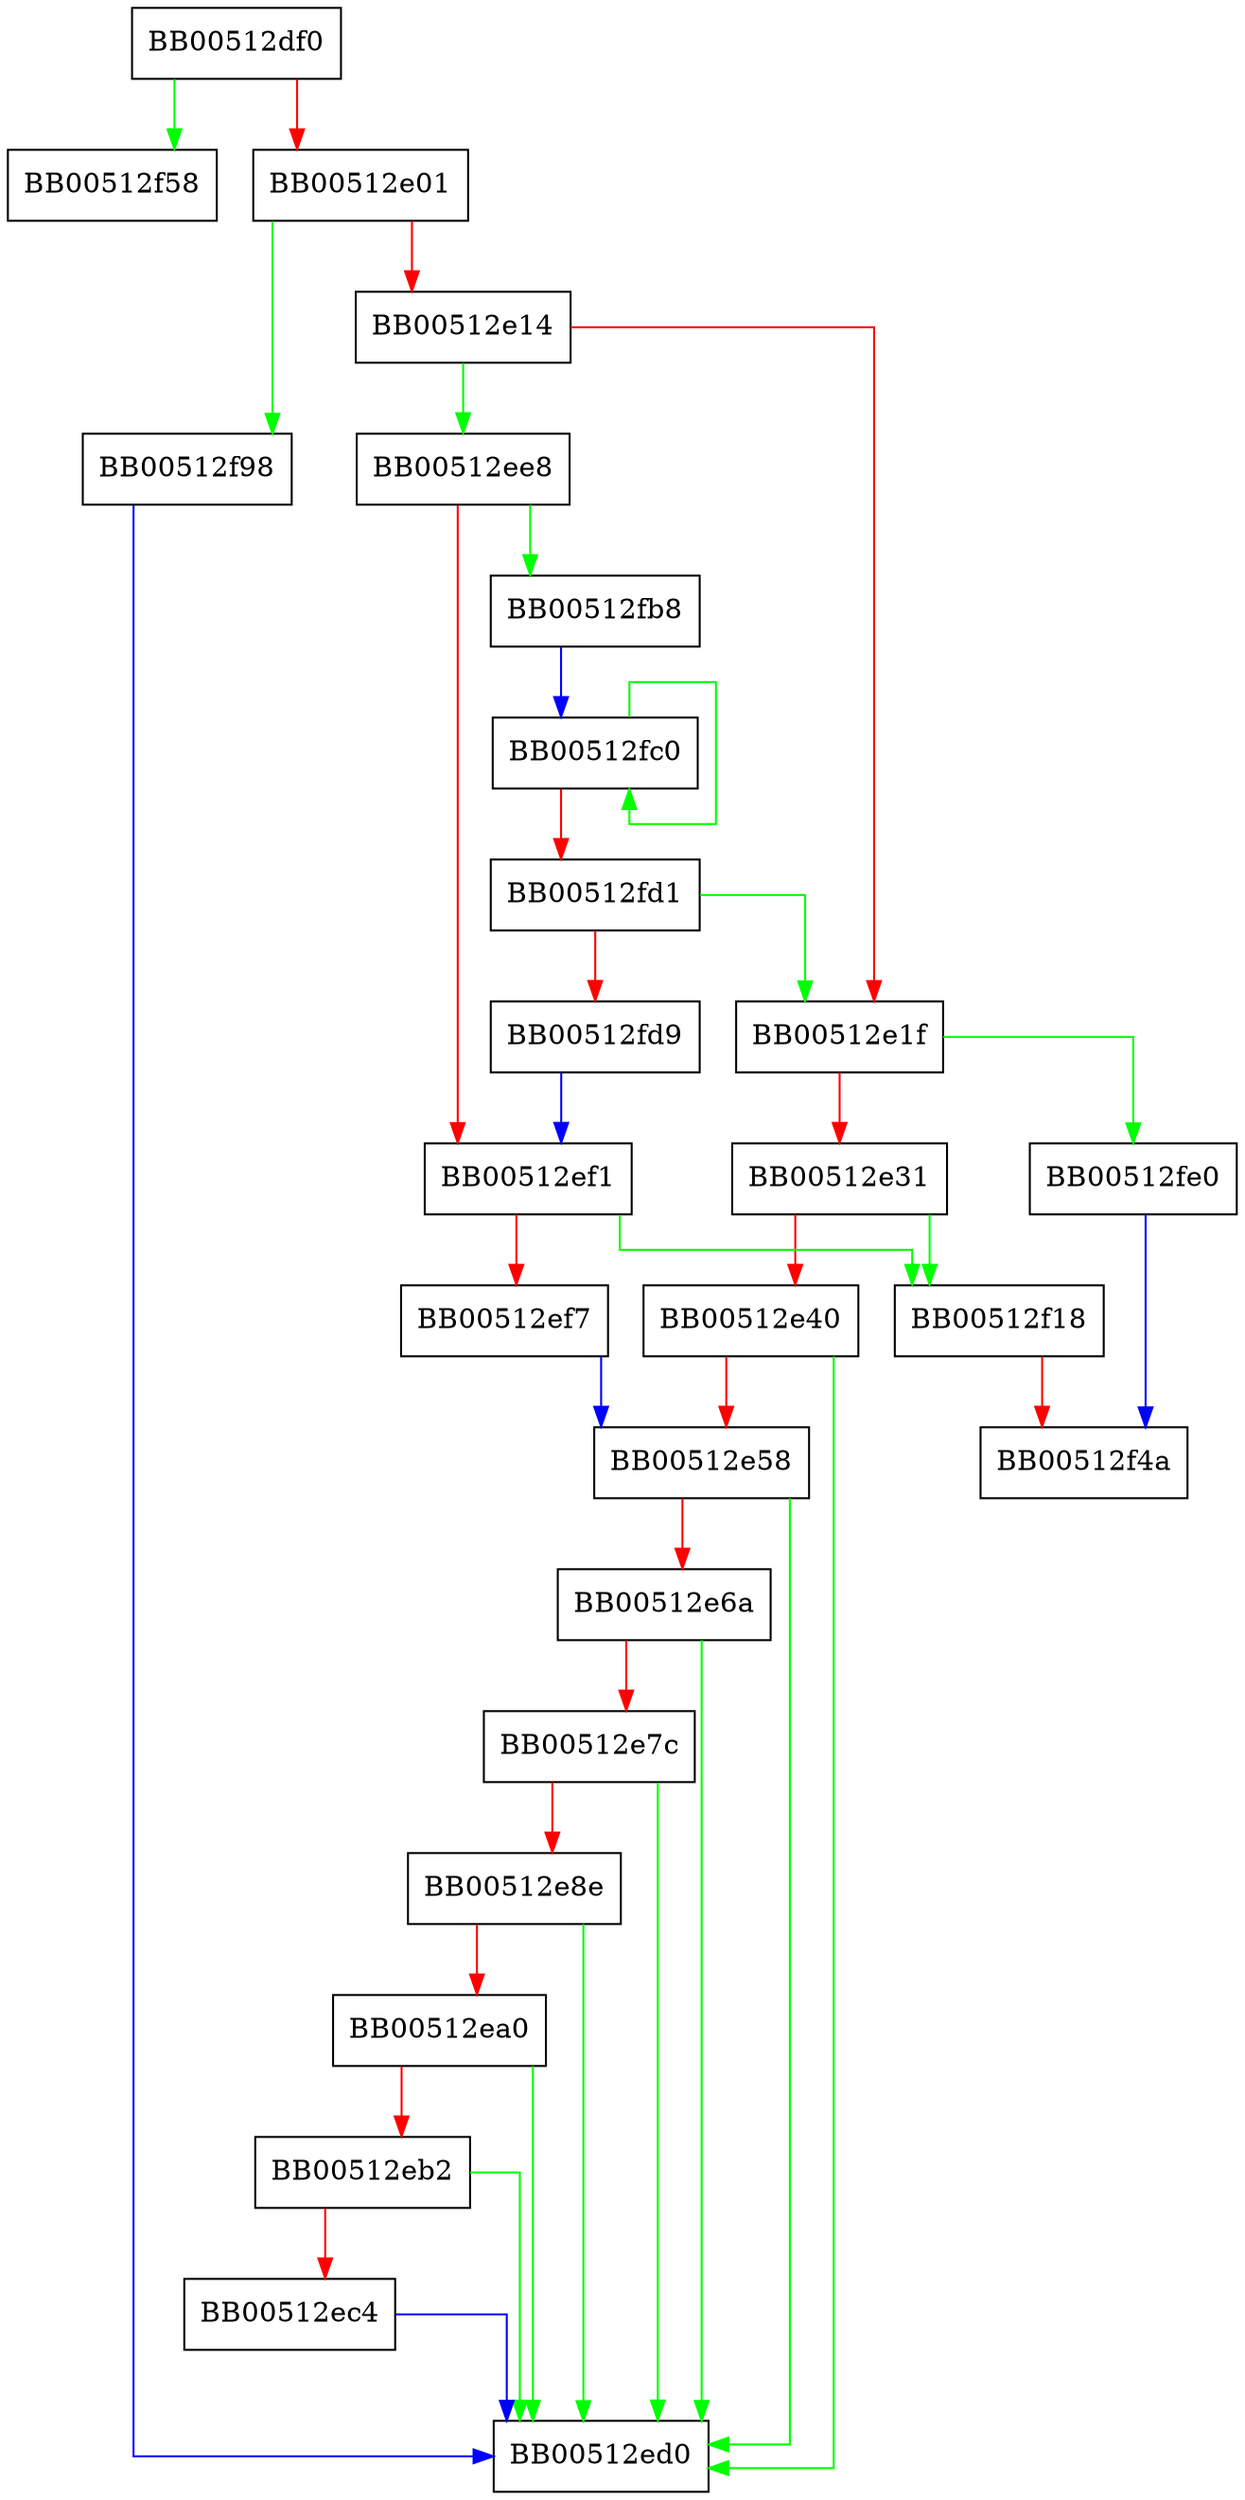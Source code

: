 digraph ossl_c2i_uint64_int {
  node [shape="box"];
  graph [splines=ortho];
  BB00512df0 -> BB00512f58 [color="green"];
  BB00512df0 -> BB00512e01 [color="red"];
  BB00512e01 -> BB00512f98 [color="green"];
  BB00512e01 -> BB00512e14 [color="red"];
  BB00512e14 -> BB00512ee8 [color="green"];
  BB00512e14 -> BB00512e1f [color="red"];
  BB00512e1f -> BB00512fe0 [color="green"];
  BB00512e1f -> BB00512e31 [color="red"];
  BB00512e31 -> BB00512f18 [color="green"];
  BB00512e31 -> BB00512e40 [color="red"];
  BB00512e40 -> BB00512ed0 [color="green"];
  BB00512e40 -> BB00512e58 [color="red"];
  BB00512e58 -> BB00512ed0 [color="green"];
  BB00512e58 -> BB00512e6a [color="red"];
  BB00512e6a -> BB00512ed0 [color="green"];
  BB00512e6a -> BB00512e7c [color="red"];
  BB00512e7c -> BB00512ed0 [color="green"];
  BB00512e7c -> BB00512e8e [color="red"];
  BB00512e8e -> BB00512ed0 [color="green"];
  BB00512e8e -> BB00512ea0 [color="red"];
  BB00512ea0 -> BB00512ed0 [color="green"];
  BB00512ea0 -> BB00512eb2 [color="red"];
  BB00512eb2 -> BB00512ed0 [color="green"];
  BB00512eb2 -> BB00512ec4 [color="red"];
  BB00512ec4 -> BB00512ed0 [color="blue"];
  BB00512ee8 -> BB00512fb8 [color="green"];
  BB00512ee8 -> BB00512ef1 [color="red"];
  BB00512ef1 -> BB00512f18 [color="green"];
  BB00512ef1 -> BB00512ef7 [color="red"];
  BB00512ef7 -> BB00512e58 [color="blue"];
  BB00512f18 -> BB00512f4a [color="red"];
  BB00512f98 -> BB00512ed0 [color="blue"];
  BB00512fb8 -> BB00512fc0 [color="blue"];
  BB00512fc0 -> BB00512fc0 [color="green"];
  BB00512fc0 -> BB00512fd1 [color="red"];
  BB00512fd1 -> BB00512e1f [color="green"];
  BB00512fd1 -> BB00512fd9 [color="red"];
  BB00512fd9 -> BB00512ef1 [color="blue"];
  BB00512fe0 -> BB00512f4a [color="blue"];
}